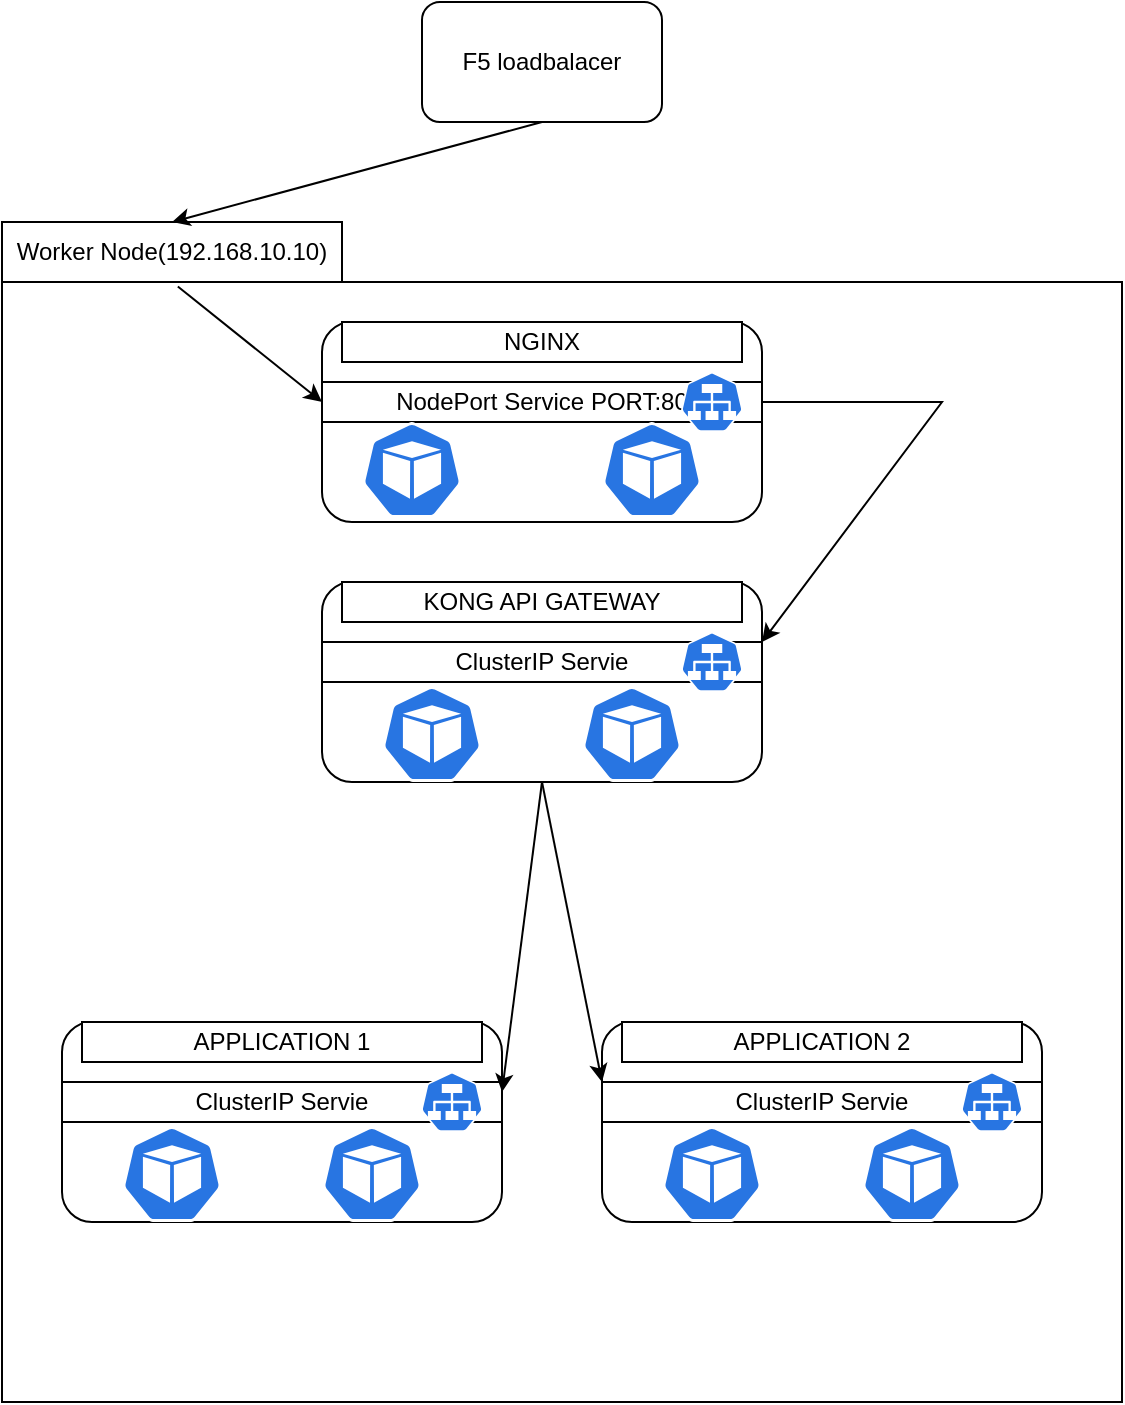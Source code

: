 <mxfile version="17.0.0" type="github">
  <diagram id="fodR142t3LQC5FbwyXNy" name="Page-1">
    <mxGraphModel dx="1422" dy="796" grid="1" gridSize="10" guides="1" tooltips="1" connect="1" arrows="1" fold="1" page="1" pageScale="1" pageWidth="850" pageHeight="1100" math="0" shadow="0">
      <root>
        <mxCell id="0" />
        <mxCell id="1" parent="0" />
        <mxCell id="t08y1QO3zHGYFeZgEVLe-1" value="" style="whiteSpace=wrap;html=1;aspect=fixed;" vertex="1" parent="1">
          <mxGeometry x="70" y="180" width="560" height="560" as="geometry" />
        </mxCell>
        <mxCell id="t08y1QO3zHGYFeZgEVLe-2" value="" style="rounded=1;whiteSpace=wrap;html=1;" vertex="1" parent="1">
          <mxGeometry x="230" y="200" width="220" height="100" as="geometry" />
        </mxCell>
        <mxCell id="t08y1QO3zHGYFeZgEVLe-3" value="NodePort Service PORT:80" style="rounded=0;whiteSpace=wrap;html=1;" vertex="1" parent="1">
          <mxGeometry x="230" y="230" width="220" height="20" as="geometry" />
        </mxCell>
        <mxCell id="t08y1QO3zHGYFeZgEVLe-4" value="" style="sketch=0;html=1;dashed=0;whitespace=wrap;fillColor=#2875E2;strokeColor=#ffffff;points=[[0.005,0.63,0],[0.1,0.2,0],[0.9,0.2,0],[0.5,0,0],[0.995,0.63,0],[0.72,0.99,0],[0.5,1,0],[0.28,0.99,0]];shape=mxgraph.kubernetes.icon;prIcon=pod" vertex="1" parent="1">
          <mxGeometry x="250" y="250" width="50" height="48" as="geometry" />
        </mxCell>
        <mxCell id="t08y1QO3zHGYFeZgEVLe-5" value="" style="sketch=0;html=1;dashed=0;whitespace=wrap;fillColor=#2875E2;strokeColor=#ffffff;points=[[0.005,0.63,0],[0.1,0.2,0],[0.9,0.2,0],[0.5,0,0],[0.995,0.63,0],[0.72,0.99,0],[0.5,1,0],[0.28,0.99,0]];shape=mxgraph.kubernetes.icon;prIcon=pod" vertex="1" parent="1">
          <mxGeometry x="370" y="250" width="50" height="48" as="geometry" />
        </mxCell>
        <mxCell id="t08y1QO3zHGYFeZgEVLe-6" value="" style="rounded=1;whiteSpace=wrap;html=1;" vertex="1" parent="1">
          <mxGeometry x="230" y="330" width="220" height="100" as="geometry" />
        </mxCell>
        <mxCell id="t08y1QO3zHGYFeZgEVLe-7" value="ClusterIP Servie" style="rounded=0;whiteSpace=wrap;html=1;" vertex="1" parent="1">
          <mxGeometry x="230" y="360" width="220" height="20" as="geometry" />
        </mxCell>
        <mxCell id="t08y1QO3zHGYFeZgEVLe-8" value="" style="sketch=0;html=1;dashed=0;whitespace=wrap;fillColor=#2875E2;strokeColor=#ffffff;points=[[0.005,0.63,0],[0.1,0.2,0],[0.9,0.2,0],[0.5,0,0],[0.995,0.63,0],[0.72,0.99,0],[0.5,1,0],[0.28,0.99,0]];shape=mxgraph.kubernetes.icon;prIcon=pod" vertex="1" parent="1">
          <mxGeometry x="260" y="382" width="50" height="48" as="geometry" />
        </mxCell>
        <mxCell id="t08y1QO3zHGYFeZgEVLe-9" value="" style="sketch=0;html=1;dashed=0;whitespace=wrap;fillColor=#2875E2;strokeColor=#ffffff;points=[[0.005,0.63,0],[0.1,0.2,0],[0.9,0.2,0],[0.5,0,0],[0.995,0.63,0],[0.72,0.99,0],[0.5,1,0],[0.28,0.99,0]];shape=mxgraph.kubernetes.icon;prIcon=pod" vertex="1" parent="1">
          <mxGeometry x="360" y="382" width="50" height="48" as="geometry" />
        </mxCell>
        <mxCell id="t08y1QO3zHGYFeZgEVLe-10" value="NGINX" style="rounded=0;whiteSpace=wrap;html=1;" vertex="1" parent="1">
          <mxGeometry x="240" y="200" width="200" height="20" as="geometry" />
        </mxCell>
        <mxCell id="t08y1QO3zHGYFeZgEVLe-11" value="KONG API GATEWAY" style="rounded=0;whiteSpace=wrap;html=1;" vertex="1" parent="1">
          <mxGeometry x="240" y="330" width="200" height="20" as="geometry" />
        </mxCell>
        <mxCell id="t08y1QO3zHGYFeZgEVLe-22" value="" style="sketch=0;html=1;dashed=0;whitespace=wrap;fillColor=#2875E2;strokeColor=#ffffff;points=[[0.005,0.63,0],[0.1,0.2,0],[0.9,0.2,0],[0.5,0,0],[0.995,0.63,0],[0.72,0.99,0],[0.5,1,0],[0.28,0.99,0]];shape=mxgraph.kubernetes.icon;prIcon=svc" vertex="1" parent="1">
          <mxGeometry x="400" y="355" width="50" height="30" as="geometry" />
        </mxCell>
        <mxCell id="t08y1QO3zHGYFeZgEVLe-23" value="" style="sketch=0;html=1;dashed=0;whitespace=wrap;fillColor=#2875E2;strokeColor=#ffffff;points=[[0.005,0.63,0],[0.1,0.2,0],[0.9,0.2,0],[0.5,0,0],[0.995,0.63,0],[0.72,0.99,0],[0.5,1,0],[0.28,0.99,0]];shape=mxgraph.kubernetes.icon;prIcon=svc" vertex="1" parent="1">
          <mxGeometry x="400" y="225" width="50" height="30" as="geometry" />
        </mxCell>
        <mxCell id="t08y1QO3zHGYFeZgEVLe-26" value="" style="group" vertex="1" connectable="0" parent="1">
          <mxGeometry x="100" y="550" width="220" height="100" as="geometry" />
        </mxCell>
        <mxCell id="t08y1QO3zHGYFeZgEVLe-12" value="" style="rounded=1;whiteSpace=wrap;html=1;" vertex="1" parent="t08y1QO3zHGYFeZgEVLe-26">
          <mxGeometry width="220" height="100" as="geometry" />
        </mxCell>
        <mxCell id="t08y1QO3zHGYFeZgEVLe-13" value="ClusterIP Servie" style="rounded=0;whiteSpace=wrap;html=1;" vertex="1" parent="t08y1QO3zHGYFeZgEVLe-26">
          <mxGeometry y="30" width="220" height="20" as="geometry" />
        </mxCell>
        <mxCell id="t08y1QO3zHGYFeZgEVLe-14" value="" style="sketch=0;html=1;dashed=0;whitespace=wrap;fillColor=#2875E2;strokeColor=#ffffff;points=[[0.005,0.63,0],[0.1,0.2,0],[0.9,0.2,0],[0.5,0,0],[0.995,0.63,0],[0.72,0.99,0],[0.5,1,0],[0.28,0.99,0]];shape=mxgraph.kubernetes.icon;prIcon=pod" vertex="1" parent="t08y1QO3zHGYFeZgEVLe-26">
          <mxGeometry x="30" y="52" width="50" height="48" as="geometry" />
        </mxCell>
        <mxCell id="t08y1QO3zHGYFeZgEVLe-15" value="" style="sketch=0;html=1;dashed=0;whitespace=wrap;fillColor=#2875E2;strokeColor=#ffffff;points=[[0.005,0.63,0],[0.1,0.2,0],[0.9,0.2,0],[0.5,0,0],[0.995,0.63,0],[0.72,0.99,0],[0.5,1,0],[0.28,0.99,0]];shape=mxgraph.kubernetes.icon;prIcon=pod" vertex="1" parent="t08y1QO3zHGYFeZgEVLe-26">
          <mxGeometry x="130" y="52" width="50" height="48" as="geometry" />
        </mxCell>
        <mxCell id="t08y1QO3zHGYFeZgEVLe-16" value="APPLICATION 1" style="rounded=0;whiteSpace=wrap;html=1;" vertex="1" parent="t08y1QO3zHGYFeZgEVLe-26">
          <mxGeometry x="10" width="200" height="20" as="geometry" />
        </mxCell>
        <mxCell id="t08y1QO3zHGYFeZgEVLe-24" value="" style="sketch=0;html=1;dashed=0;whitespace=wrap;fillColor=#2875E2;strokeColor=#ffffff;points=[[0.005,0.63,0],[0.1,0.2,0],[0.9,0.2,0],[0.5,0,0],[0.995,0.63,0],[0.72,0.99,0],[0.5,1,0],[0.28,0.99,0]];shape=mxgraph.kubernetes.icon;prIcon=svc" vertex="1" parent="t08y1QO3zHGYFeZgEVLe-26">
          <mxGeometry x="170" y="25" width="50" height="30" as="geometry" />
        </mxCell>
        <mxCell id="t08y1QO3zHGYFeZgEVLe-27" value="" style="group" vertex="1" connectable="0" parent="1">
          <mxGeometry x="370" y="550" width="220" height="100" as="geometry" />
        </mxCell>
        <mxCell id="t08y1QO3zHGYFeZgEVLe-17" value="" style="rounded=1;whiteSpace=wrap;html=1;" vertex="1" parent="t08y1QO3zHGYFeZgEVLe-27">
          <mxGeometry width="220" height="100" as="geometry" />
        </mxCell>
        <mxCell id="t08y1QO3zHGYFeZgEVLe-18" value="ClusterIP Servie" style="rounded=0;whiteSpace=wrap;html=1;" vertex="1" parent="t08y1QO3zHGYFeZgEVLe-27">
          <mxGeometry y="30" width="220" height="20" as="geometry" />
        </mxCell>
        <mxCell id="t08y1QO3zHGYFeZgEVLe-19" value="" style="sketch=0;html=1;dashed=0;whitespace=wrap;fillColor=#2875E2;strokeColor=#ffffff;points=[[0.005,0.63,0],[0.1,0.2,0],[0.9,0.2,0],[0.5,0,0],[0.995,0.63,0],[0.72,0.99,0],[0.5,1,0],[0.28,0.99,0]];shape=mxgraph.kubernetes.icon;prIcon=pod" vertex="1" parent="t08y1QO3zHGYFeZgEVLe-27">
          <mxGeometry x="30" y="52" width="50" height="48" as="geometry" />
        </mxCell>
        <mxCell id="t08y1QO3zHGYFeZgEVLe-20" value="" style="sketch=0;html=1;dashed=0;whitespace=wrap;fillColor=#2875E2;strokeColor=#ffffff;points=[[0.005,0.63,0],[0.1,0.2,0],[0.9,0.2,0],[0.5,0,0],[0.995,0.63,0],[0.72,0.99,0],[0.5,1,0],[0.28,0.99,0]];shape=mxgraph.kubernetes.icon;prIcon=pod" vertex="1" parent="t08y1QO3zHGYFeZgEVLe-27">
          <mxGeometry x="130" y="52" width="50" height="48" as="geometry" />
        </mxCell>
        <mxCell id="t08y1QO3zHGYFeZgEVLe-21" value="APPLICATION 2" style="rounded=0;whiteSpace=wrap;html=1;" vertex="1" parent="t08y1QO3zHGYFeZgEVLe-27">
          <mxGeometry x="10" width="200" height="20" as="geometry" />
        </mxCell>
        <mxCell id="t08y1QO3zHGYFeZgEVLe-25" value="" style="sketch=0;html=1;dashed=0;whitespace=wrap;fillColor=#2875E2;strokeColor=#ffffff;points=[[0.005,0.63,0],[0.1,0.2,0],[0.9,0.2,0],[0.5,0,0],[0.995,0.63,0],[0.72,0.99,0],[0.5,1,0],[0.28,0.99,0]];shape=mxgraph.kubernetes.icon;prIcon=svc" vertex="1" parent="t08y1QO3zHGYFeZgEVLe-27">
          <mxGeometry x="170" y="25" width="50" height="30" as="geometry" />
        </mxCell>
        <mxCell id="t08y1QO3zHGYFeZgEVLe-29" value="Worker Node(192.168.10.10)" style="rounded=0;whiteSpace=wrap;html=1;" vertex="1" parent="1">
          <mxGeometry x="70" y="150" width="170" height="30" as="geometry" />
        </mxCell>
        <mxCell id="t08y1QO3zHGYFeZgEVLe-30" value="F5 loadbalacer" style="rounded=1;whiteSpace=wrap;html=1;" vertex="1" parent="1">
          <mxGeometry x="280" y="40" width="120" height="60" as="geometry" />
        </mxCell>
        <mxCell id="t08y1QO3zHGYFeZgEVLe-32" value="" style="endArrow=classic;html=1;rounded=0;exitX=0.5;exitY=1;exitDx=0;exitDy=0;entryX=0.5;entryY=0;entryDx=0;entryDy=0;" edge="1" parent="1" source="t08y1QO3zHGYFeZgEVLe-30" target="t08y1QO3zHGYFeZgEVLe-29">
          <mxGeometry width="50" height="50" relative="1" as="geometry">
            <mxPoint x="690" y="430" as="sourcePoint" />
            <mxPoint x="740" y="380" as="targetPoint" />
          </mxGeometry>
        </mxCell>
        <mxCell id="t08y1QO3zHGYFeZgEVLe-33" value="" style="endArrow=classic;html=1;rounded=0;exitX=0.157;exitY=0.004;exitDx=0;exitDy=0;exitPerimeter=0;entryX=0;entryY=0.5;entryDx=0;entryDy=0;" edge="1" parent="1" source="t08y1QO3zHGYFeZgEVLe-1" target="t08y1QO3zHGYFeZgEVLe-3">
          <mxGeometry width="50" height="50" relative="1" as="geometry">
            <mxPoint x="690" y="430" as="sourcePoint" />
            <mxPoint x="740" y="380" as="targetPoint" />
          </mxGeometry>
        </mxCell>
        <mxCell id="t08y1QO3zHGYFeZgEVLe-34" value="" style="endArrow=classic;html=1;rounded=0;exitX=1;exitY=0.5;exitDx=0;exitDy=0;" edge="1" parent="1" source="t08y1QO3zHGYFeZgEVLe-3">
          <mxGeometry width="50" height="50" relative="1" as="geometry">
            <mxPoint x="690" y="430" as="sourcePoint" />
            <mxPoint x="450" y="360" as="targetPoint" />
            <Array as="points">
              <mxPoint x="540" y="240" />
            </Array>
          </mxGeometry>
        </mxCell>
        <mxCell id="t08y1QO3zHGYFeZgEVLe-35" value="" style="endArrow=classic;html=1;rounded=0;exitX=0.5;exitY=1;exitDx=0;exitDy=0;entryX=1;entryY=0.25;entryDx=0;entryDy=0;" edge="1" parent="1" source="t08y1QO3zHGYFeZgEVLe-6" target="t08y1QO3zHGYFeZgEVLe-13">
          <mxGeometry width="50" height="50" relative="1" as="geometry">
            <mxPoint x="690" y="430" as="sourcePoint" />
            <mxPoint x="740" y="380" as="targetPoint" />
          </mxGeometry>
        </mxCell>
        <mxCell id="t08y1QO3zHGYFeZgEVLe-36" value="" style="endArrow=classic;html=1;rounded=0;exitX=0.5;exitY=1;exitDx=0;exitDy=0;entryX=0;entryY=0;entryDx=0;entryDy=0;" edge="1" parent="1" source="t08y1QO3zHGYFeZgEVLe-6" target="t08y1QO3zHGYFeZgEVLe-18">
          <mxGeometry width="50" height="50" relative="1" as="geometry">
            <mxPoint x="350" y="440" as="sourcePoint" />
            <mxPoint x="330" y="595" as="targetPoint" />
          </mxGeometry>
        </mxCell>
      </root>
    </mxGraphModel>
  </diagram>
</mxfile>
